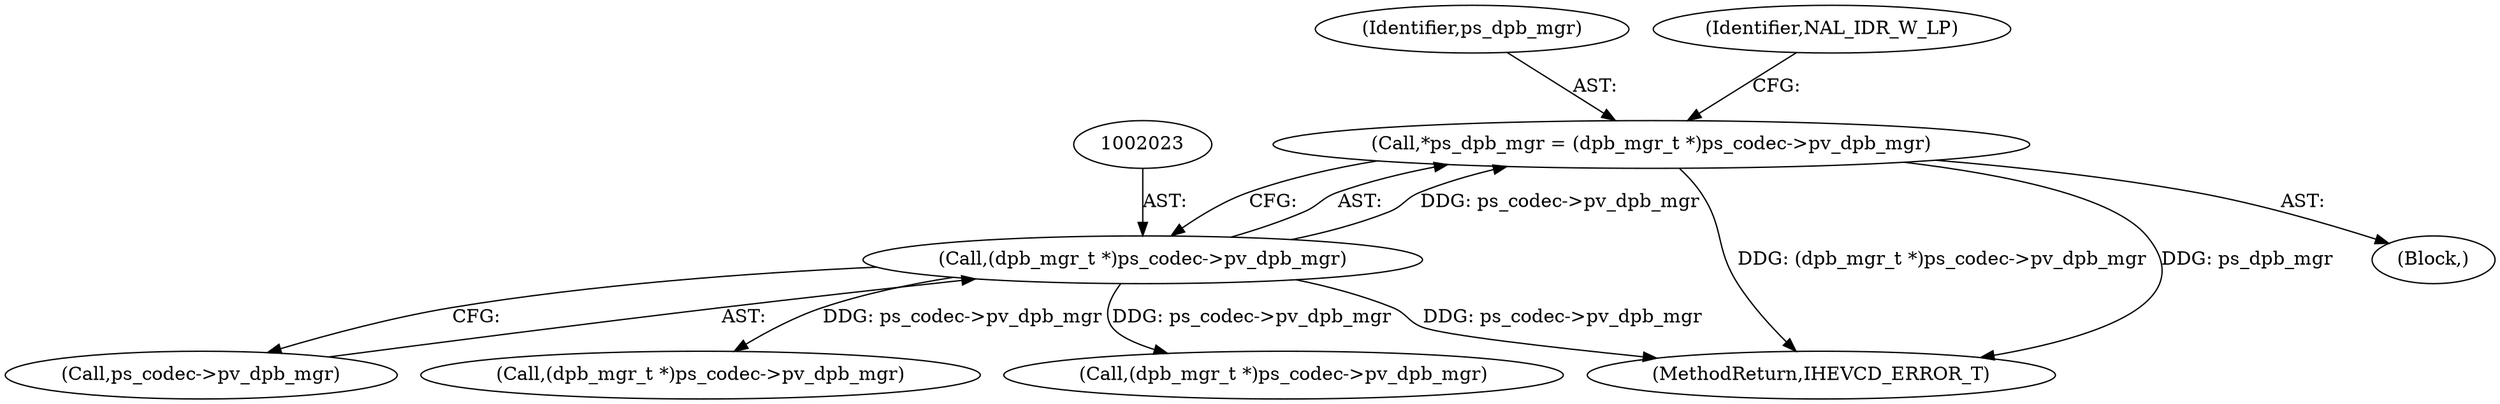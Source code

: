 digraph "0_Android_a1424724a00d62ac5efa0e27953eed66850d662f@pointer" {
"1002020" [label="(Call,*ps_dpb_mgr = (dpb_mgr_t *)ps_codec->pv_dpb_mgr)"];
"1002022" [label="(Call,(dpb_mgr_t *)ps_codec->pv_dpb_mgr)"];
"1002606" [label="(MethodReturn,IHEVCD_ERROR_T)"];
"1002021" [label="(Identifier,ps_dpb_mgr)"];
"1002018" [label="(Block,)"];
"1002024" [label="(Call,ps_codec->pv_dpb_mgr)"];
"1002096" [label="(Call,(dpb_mgr_t *)ps_codec->pv_dpb_mgr)"];
"1002020" [label="(Call,*ps_dpb_mgr = (dpb_mgr_t *)ps_codec->pv_dpb_mgr)"];
"1002212" [label="(Call,(dpb_mgr_t *)ps_codec->pv_dpb_mgr)"];
"1002031" [label="(Identifier,NAL_IDR_W_LP)"];
"1002022" [label="(Call,(dpb_mgr_t *)ps_codec->pv_dpb_mgr)"];
"1002020" -> "1002018"  [label="AST: "];
"1002020" -> "1002022"  [label="CFG: "];
"1002021" -> "1002020"  [label="AST: "];
"1002022" -> "1002020"  [label="AST: "];
"1002031" -> "1002020"  [label="CFG: "];
"1002020" -> "1002606"  [label="DDG: (dpb_mgr_t *)ps_codec->pv_dpb_mgr"];
"1002020" -> "1002606"  [label="DDG: ps_dpb_mgr"];
"1002022" -> "1002020"  [label="DDG: ps_codec->pv_dpb_mgr"];
"1002022" -> "1002024"  [label="CFG: "];
"1002023" -> "1002022"  [label="AST: "];
"1002024" -> "1002022"  [label="AST: "];
"1002022" -> "1002606"  [label="DDG: ps_codec->pv_dpb_mgr"];
"1002022" -> "1002096"  [label="DDG: ps_codec->pv_dpb_mgr"];
"1002022" -> "1002212"  [label="DDG: ps_codec->pv_dpb_mgr"];
}
